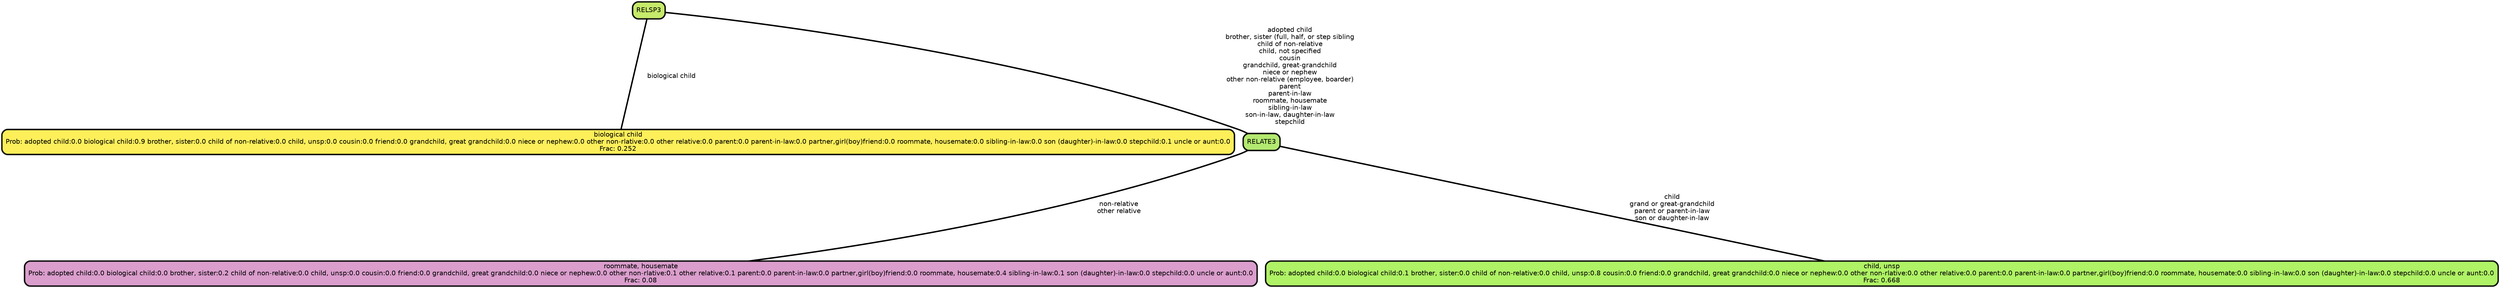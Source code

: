 graph Tree {
node [shape=box, style="filled, rounded",color="black",penwidth="3",fontcolor="black",                 fontname=helvetica] ;
graph [ranksep="0 equally", splines=straight,                 bgcolor=transparent, dpi=200] ;
edge [fontname=helvetica, color=black] ;
0 [label="biological child
Prob: adopted child:0.0 biological child:0.9 brother, sister:0.0 child of non-relative:0.0 child, unsp:0.0 cousin:0.0 friend:0.0 grandchild, great grandchild:0.0 niece or nephew:0.0 other non-rlative:0.0 other relative:0.0 parent:0.0 parent-in-law:0.0 partner,girl(boy)friend:0.0 roommate, housemate:0.0 sibling-in-law:0.0 son (daughter)-in-law:0.0 stepchild:0.1 uncle or aunt:0.0
Frac: 0.252", fillcolor="#fdef5a"] ;
1 [label="RELSP3", fillcolor="#c6ea6a"] ;
2 [label="roommate, housemate
Prob: adopted child:0.0 biological child:0.0 brother, sister:0.2 child of non-relative:0.0 child, unsp:0.0 cousin:0.0 friend:0.0 grandchild, great grandchild:0.0 niece or nephew:0.0 other non-rlative:0.1 other relative:0.1 parent:0.0 parent-in-law:0.0 partner,girl(boy)friend:0.0 roommate, housemate:0.4 sibling-in-law:0.1 son (daughter)-in-law:0.0 stepchild:0.0 uncle or aunt:0.0
Frac: 0.08", fillcolor="#da9dcc"] ;
3 [label="RELATE3", fillcolor="#b3e970"] ;
4 [label="child, unsp
Prob: adopted child:0.0 biological child:0.1 brother, sister:0.0 child of non-relative:0.0 child, unsp:0.8 cousin:0.0 friend:0.0 grandchild, great grandchild:0.0 niece or nephew:0.0 other non-rlative:0.0 other relative:0.0 parent:0.0 parent-in-law:0.0 partner,girl(boy)friend:0.0 roommate, housemate:0.0 sibling-in-law:0.0 son (daughter)-in-law:0.0 stepchild:0.0 uncle or aunt:0.0
Frac: 0.668", fillcolor="#aff265"] ;
1 -- 0 [label=" biological child",penwidth=3] ;
1 -- 3 [label=" adopted child\n brother, sister (full, half, or step sibling\n child of non-relative\n child, not specified\n cousin\n grandchild, great-grandchild\n niece or nephew\n other non-relative (employee, boarder)\n parent\n parent-in-law\n roommate, housemate\n sibling-in-law\n son-in-law, daughter-in-law\n stepchild",penwidth=3] ;
3 -- 2 [label=" non-relative\n other relative",penwidth=3] ;
3 -- 4 [label=" child\n grand or great-grandchild\n parent or parent-in-law\n son or daughter-in-law",penwidth=3] ;
{rank = same;}}